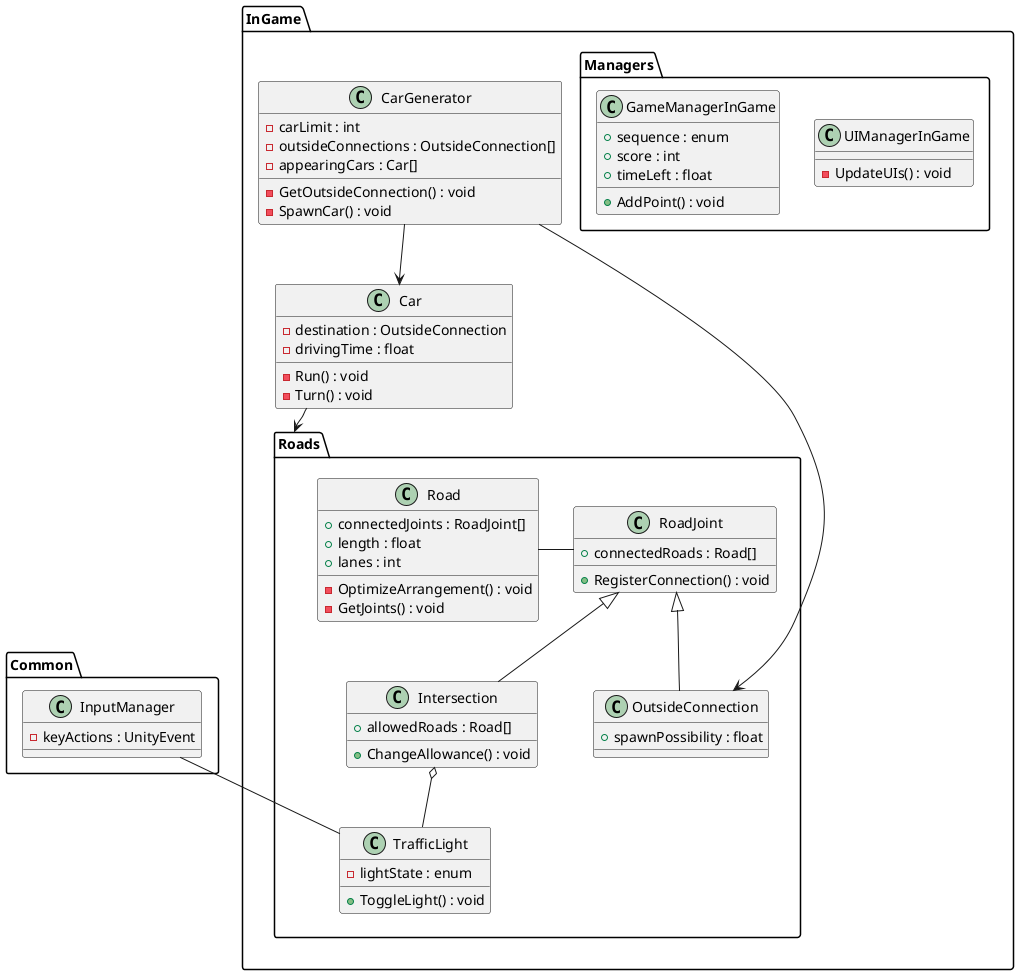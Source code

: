 @startuml

package Common{
    class InputManager{
        -keyActions : UnityEvent
    }
}

package InGame{
    package Roads{
        class Road{
            +connectedJoints : RoadJoint[]
            +length : float
            +lanes : int
            -OptimizeArrangement() : void
            -GetJoints() : void
        }

        class RoadJoint{
            +connectedRoads : Road[]
            +RegisterConnection() : void
        }

        Road - RoadJoint

        class Intersection{
            +allowedRoads : Road[]
            +ChangeAllowance() : void
        }

        RoadJoint <|-- Intersection

        class OutsideConnection{
            +spawnPossibility : float
        }

        RoadJoint <|-- OutsideConnection

        class TrafficLight{
            -lightState : enum
            +ToggleLight() : void
        }

        Intersection o-- TrafficLight

        InputManager -- TrafficLight
    }
    
    class Car{
        -destination : OutsideConnection
        -drivingTime : float
        -Run() : void
        -Turn() : void
    }

    Car --> Roads

    class CarGenerator{
        -carLimit : int
        -outsideConnections : OutsideConnection[]
        -appearingCars : Car[]
        -GetOutsideConnection() : void
        -SpawnCar() : void
    }

    CarGenerator --> Car
    CarGenerator --> OutsideConnection

    package Managers{
        class UIManagerInGame{
            -UpdateUIs() : void
        }

        class GameManagerInGame{
            +sequence : enum
            +score : int
            +timeLeft : float
            +AddPoint() : void
        }
    }
}

@enduml